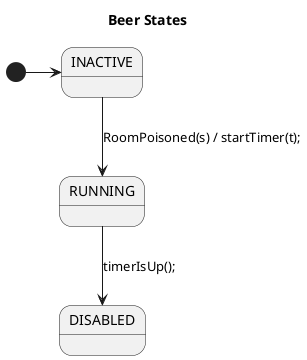 @startuml
title Beer States
state INACTIVE
state RUNNING
state DISABLED

        [*] -> INACTIVE
        INACTIVE --> RUNNING : RoomPoisoned(s) / startTimer(t);
        RUNNING --> DISABLED : timerIsUp();


@enduml